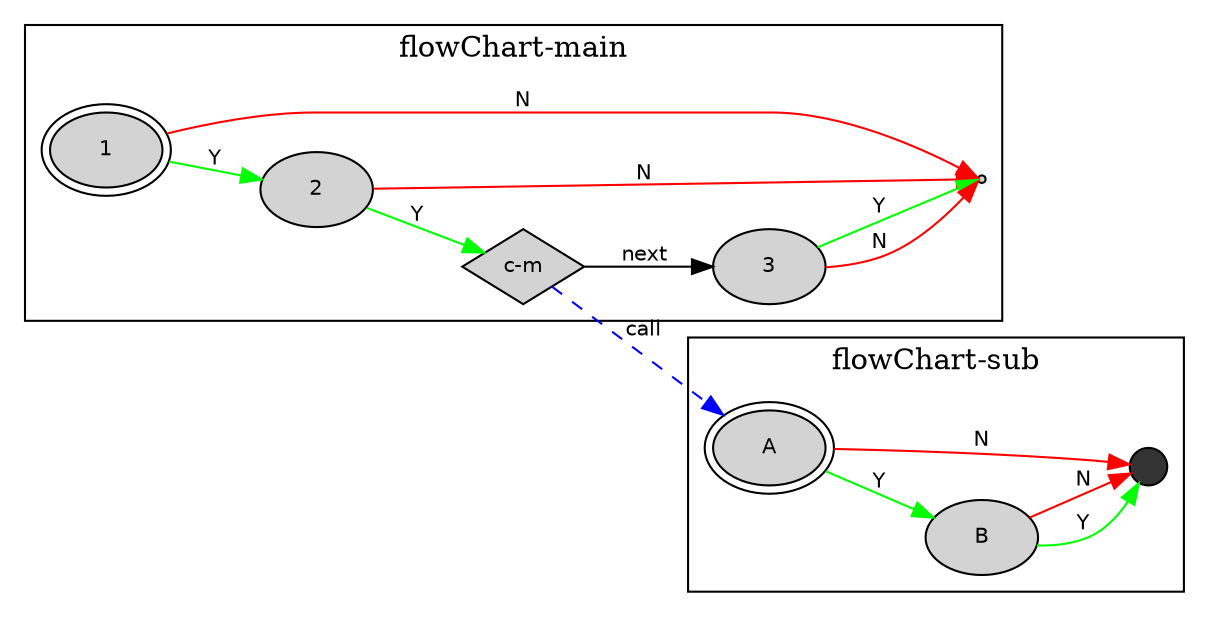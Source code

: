 digraph ChartSet {
rankdir=LR
edge [fontname="Helvetica" fontsize="10"]
node [fillcolor="lightgray" style="filled" fontname="Helvetica" fontsize="10"]
subgraph cluster_flowChart_main {
label="flowChart-main"
flowChart_main__1[peripheries=2]
flowChart_main__1 [label="1" id="flowChart_main__1" shape="oval" ]
flowChart_main__2 [label="2" id="flowChart_main__2" shape="oval" ]
flowChart_main__3 [label="3" id="flowChart_main__3" shape="oval" ]
flowChart_main__5 [label="5" id="flowChart_main__5" shape="point" ]
flowChart_main__c_m [label="c-m" id="flowChart_main__c_m" shape="diamond" ]
}
subgraph cluster_flowChart_sub {
label="flowChart-sub"
flowChart_sub__A[peripheries=2]
flowChart_sub__A [label="A" id="flowChart_sub__A" shape="oval" ]
flowChart_sub__B [label="B" id="flowChart_sub__B" shape="oval" ]
flowChart_sub__SUB_END [label="SUB_END" id="flowChart_sub__SUB_END" shape="point" width="0.25" fillcolor="#333333" height="0.25"]
}
flowChart_main__1 -> flowChart_main__2 [label="Y" color="green" ]
flowChart_main__1 -> flowChart_main__5 [label="N" color="red" ]
flowChart_main__2 -> flowChart_main__c_m [label="Y" color="green" ]
flowChart_main__2 -> flowChart_main__5 [label="N" color="red" ]
flowChart_main__3 -> flowChart_main__5 [label="Y" color="green" ]
flowChart_main__3 -> flowChart_main__5 [label="N" color="red" ]
flowChart_main__c_m -> flowChart_sub__A [label="call" color="#0000FF" style="dashed" ]
flowChart_main__c_m -> flowChart_main__3 [label="next"]
flowChart_sub__A -> flowChart_sub__B [label="Y" color="green" ]
flowChart_sub__A -> flowChart_sub__SUB_END [label="N" color="red" ]
flowChart_sub__B -> flowChart_sub__SUB_END [label="Y" color="green" ]
flowChart_sub__B -> flowChart_sub__SUB_END [label="N" color="red" ]
}
